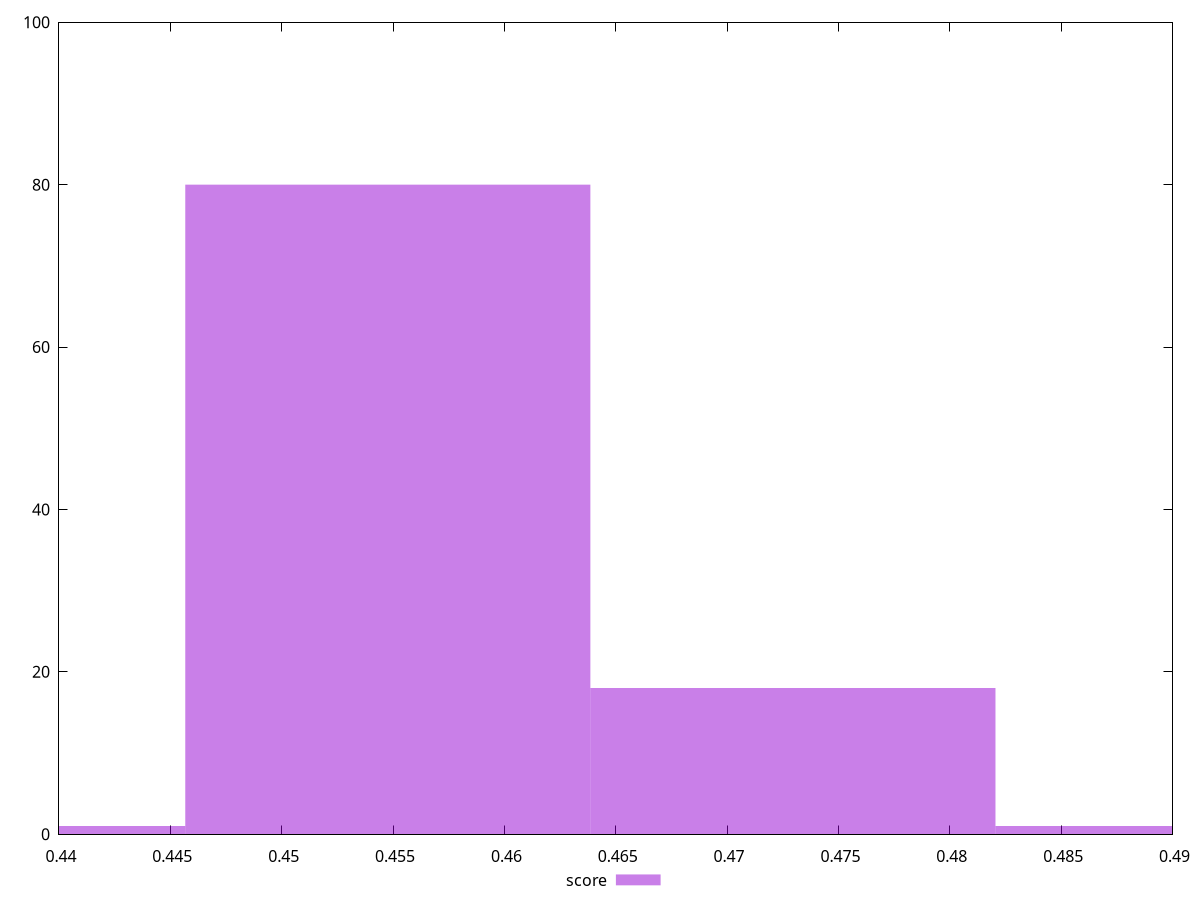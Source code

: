 reset

$score <<EOF
0.4547650903671199 80
0.4729556939818047 18
0.4911462975964895 1
0.4365744867524351 1
EOF

set key outside below
set boxwidth 0.018190603614684796
set xrange [0.44:0.49]
set yrange [0:100]
set trange [0:100]
set style fill transparent solid 0.5 noborder
set terminal svg size 640, 490 enhanced background rgb 'white'
set output "report_00015_2021-02-09T16-11-33.973Z/unused-javascript/samples/pages+cached+noadtech+nomedia+nocss/score/histogram.svg"

plot $score title "score" with boxes

reset
